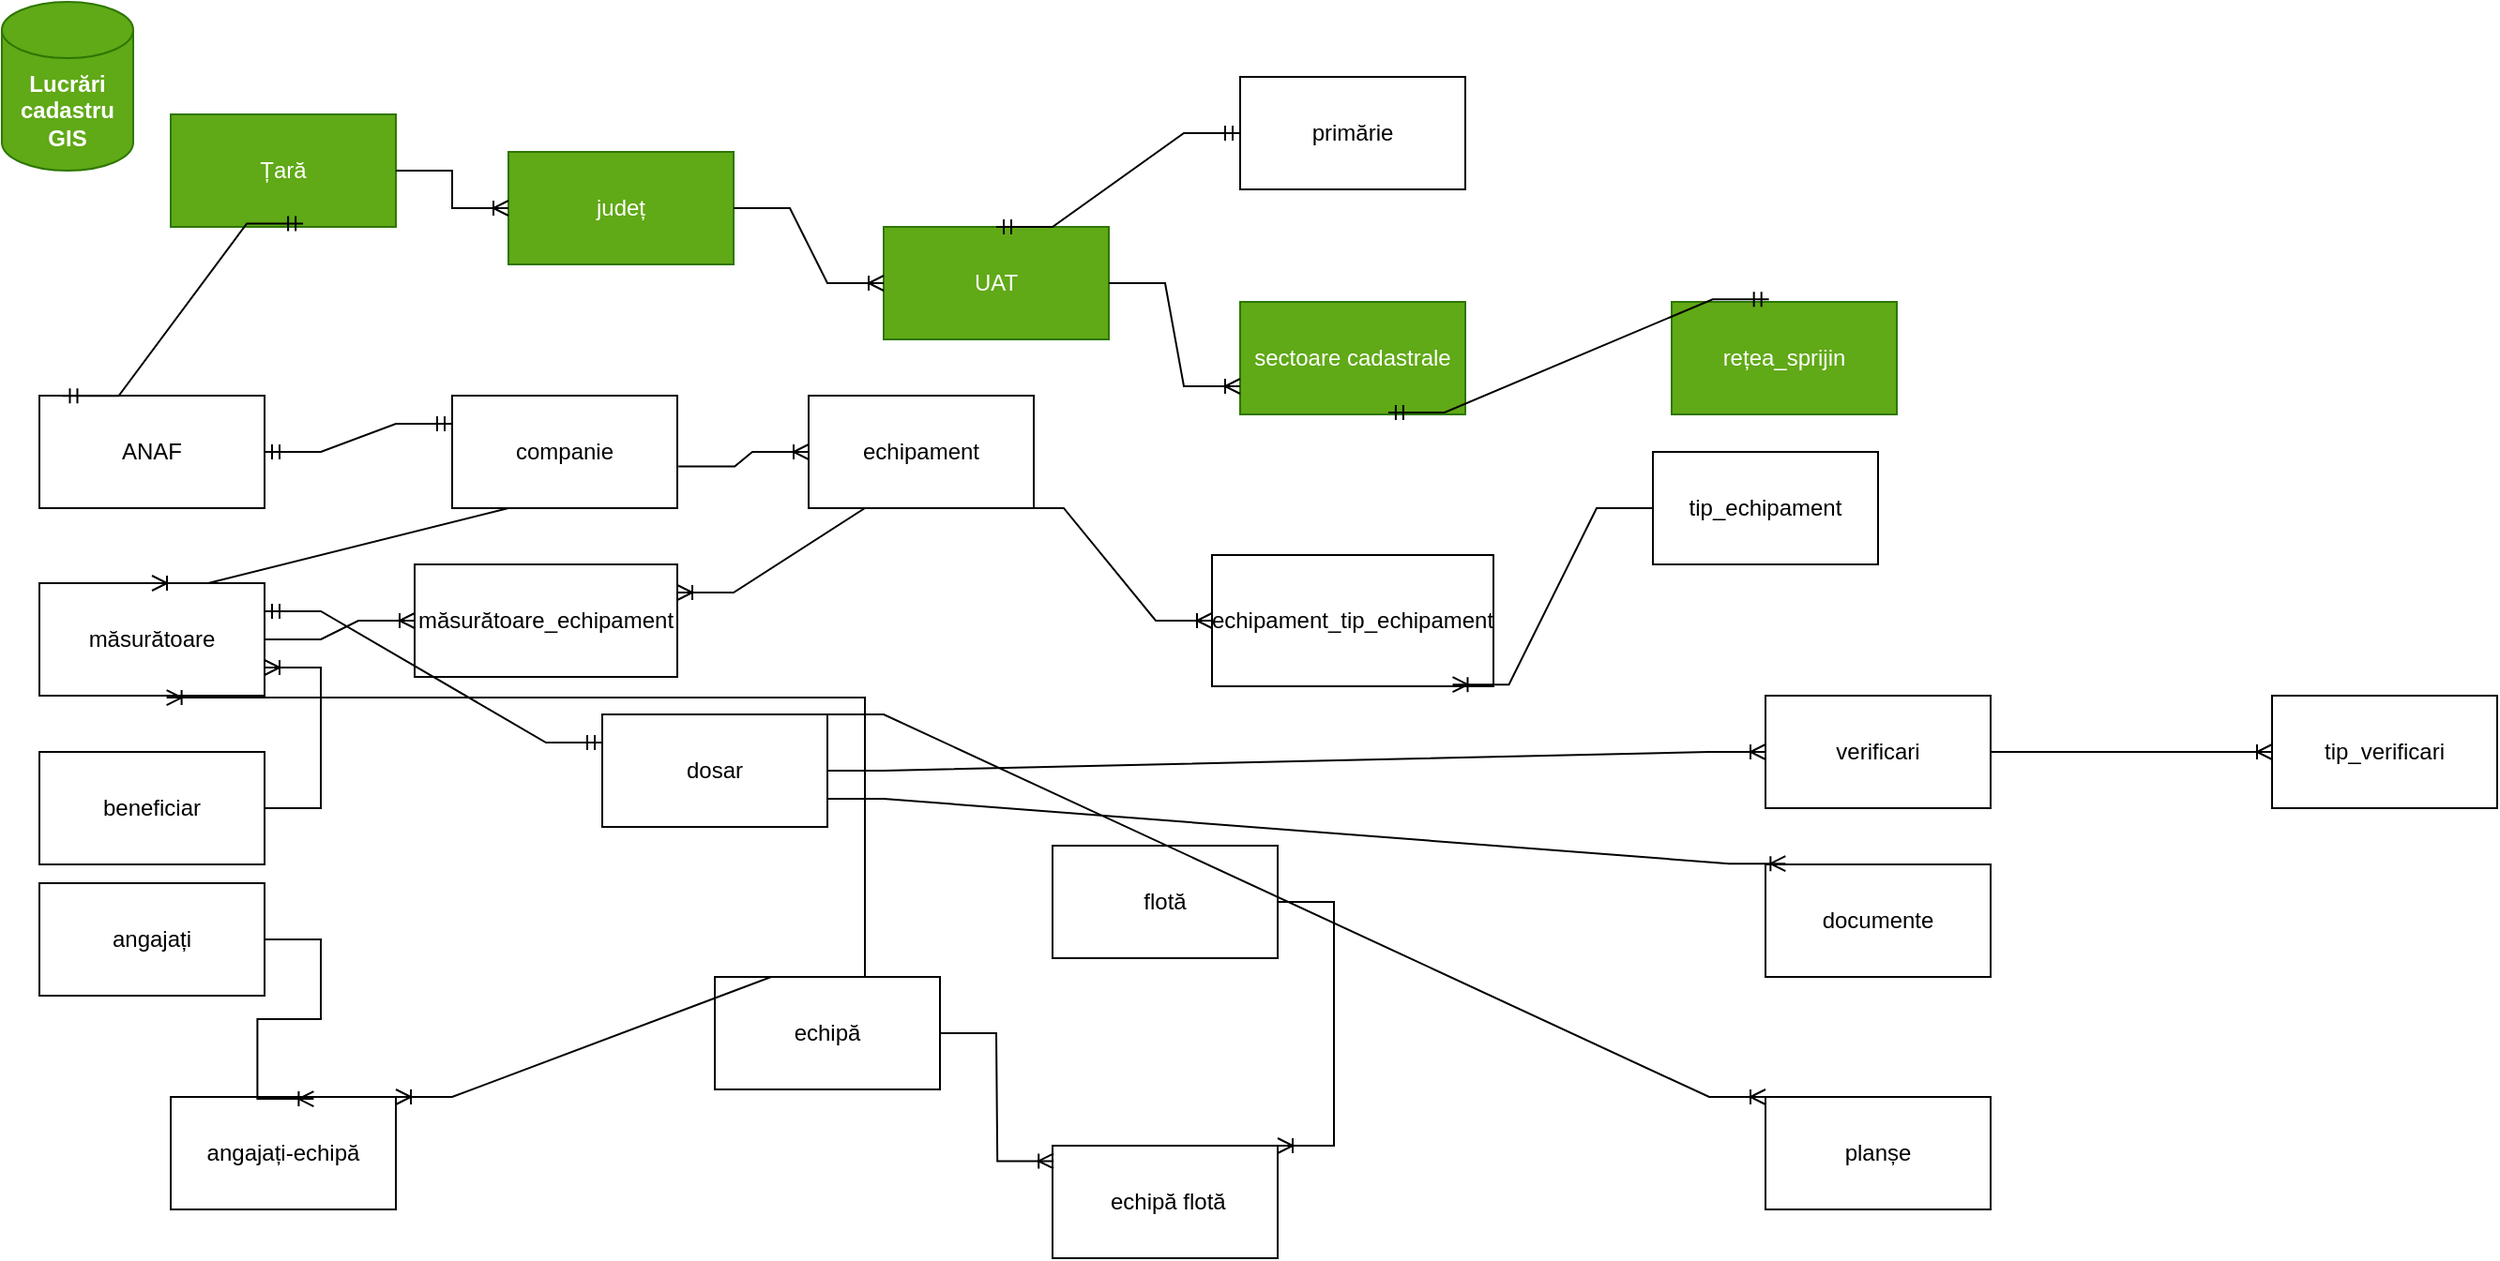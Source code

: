 <mxfile version="22.0.8" type="github">
  <diagram name="Page-1" id="tjwdPLp6t1Dsfv98y4IZ">
    <mxGraphModel dx="1423" dy="810" grid="1" gridSize="10" guides="1" tooltips="1" connect="1" arrows="1" fold="1" page="1" pageScale="1" pageWidth="827" pageHeight="1169" math="0" shadow="0">
      <root>
        <mxCell id="0" />
        <mxCell id="1" parent="0" />
        <mxCell id="KZAlk6k62KBCXiZ2f6KJ-1" value="&lt;b&gt;Lucrări cadastru&lt;br&gt;GIS&lt;br&gt;&lt;/b&gt;" style="shape=cylinder3;whiteSpace=wrap;html=1;boundedLbl=1;backgroundOutline=1;size=15;fillColor=#60a917;strokeColor=#2D7600;fontColor=#ffffff;" vertex="1" parent="1">
          <mxGeometry width="70" height="90" as="geometry" />
        </mxCell>
        <mxCell id="KZAlk6k62KBCXiZ2f6KJ-2" value="sectoare cadastrale" style="rounded=0;whiteSpace=wrap;html=1;fontColor=#FFFFFF;labelBackgroundColor=none;labelBorderColor=none;fillColor=#60a917;strokeColor=#2D7600;" vertex="1" parent="1">
          <mxGeometry x="660" y="160" width="120" height="60" as="geometry" />
        </mxCell>
        <mxCell id="KZAlk6k62KBCXiZ2f6KJ-3" value="rețea_sprijin&lt;br&gt;" style="rounded=0;whiteSpace=wrap;html=1;fillColor=#60a917;fontColor=#ffffff;strokeColor=#2D7600;" vertex="1" parent="1">
          <mxGeometry x="890" y="160" width="120" height="60" as="geometry" />
        </mxCell>
        <mxCell id="KZAlk6k62KBCXiZ2f6KJ-4" value="echipă" style="rounded=0;whiteSpace=wrap;html=1;" vertex="1" parent="1">
          <mxGeometry x="380" y="520" width="120" height="60" as="geometry" />
        </mxCell>
        <mxCell id="KZAlk6k62KBCXiZ2f6KJ-5" value="angajați" style="rounded=0;whiteSpace=wrap;html=1;" vertex="1" parent="1">
          <mxGeometry x="20" y="470" width="120" height="60" as="geometry" />
        </mxCell>
        <mxCell id="KZAlk6k62KBCXiZ2f6KJ-6" value="echipament" style="rounded=0;whiteSpace=wrap;html=1;" vertex="1" parent="1">
          <mxGeometry x="430" y="210" width="120" height="60" as="geometry" />
        </mxCell>
        <mxCell id="KZAlk6k62KBCXiZ2f6KJ-8" value="flotă" style="rounded=0;whiteSpace=wrap;html=1;" vertex="1" parent="1">
          <mxGeometry x="560" y="450" width="120" height="60" as="geometry" />
        </mxCell>
        <mxCell id="KZAlk6k62KBCXiZ2f6KJ-9" value="documente" style="rounded=0;whiteSpace=wrap;html=1;" vertex="1" parent="1">
          <mxGeometry x="940" y="460" width="120" height="60" as="geometry" />
        </mxCell>
        <mxCell id="KZAlk6k62KBCXiZ2f6KJ-10" value="măsurătoare" style="rounded=0;whiteSpace=wrap;html=1;" vertex="1" parent="1">
          <mxGeometry x="20" y="310" width="120" height="60" as="geometry" />
        </mxCell>
        <mxCell id="KZAlk6k62KBCXiZ2f6KJ-11" value="primărie" style="rounded=0;whiteSpace=wrap;html=1;" vertex="1" parent="1">
          <mxGeometry x="660" y="40" width="120" height="60" as="geometry" />
        </mxCell>
        <mxCell id="KZAlk6k62KBCXiZ2f6KJ-12" value="beneficiar" style="rounded=0;whiteSpace=wrap;html=1;" vertex="1" parent="1">
          <mxGeometry x="20" y="400" width="120" height="60" as="geometry" />
        </mxCell>
        <mxCell id="KZAlk6k62KBCXiZ2f6KJ-14" value="dosar" style="rounded=0;whiteSpace=wrap;html=1;" vertex="1" parent="1">
          <mxGeometry x="320" y="380" width="120" height="60" as="geometry" />
        </mxCell>
        <mxCell id="KZAlk6k62KBCXiZ2f6KJ-16" value="planșe" style="rounded=0;whiteSpace=wrap;html=1;" vertex="1" parent="1">
          <mxGeometry x="940" y="584" width="120" height="60" as="geometry" />
        </mxCell>
        <mxCell id="KZAlk6k62KBCXiZ2f6KJ-20" value="UAT" style="rounded=0;whiteSpace=wrap;html=1;fillColor=#60a917;fontColor=#ffffff;strokeColor=#2D7600;" vertex="1" parent="1">
          <mxGeometry x="470" y="120" width="120" height="60" as="geometry" />
        </mxCell>
        <mxCell id="KZAlk6k62KBCXiZ2f6KJ-21" value="" style="edgeStyle=entityRelationEdgeStyle;fontSize=12;html=1;endArrow=ERoneToMany;rounded=0;exitX=1;exitY=0.5;exitDx=0;exitDy=0;entryX=0;entryY=0.75;entryDx=0;entryDy=0;" edge="1" parent="1" source="KZAlk6k62KBCXiZ2f6KJ-20" target="KZAlk6k62KBCXiZ2f6KJ-2">
          <mxGeometry width="100" height="100" relative="1" as="geometry">
            <mxPoint x="230" y="140" as="sourcePoint" />
            <mxPoint x="330" y="40" as="targetPoint" />
          </mxGeometry>
        </mxCell>
        <mxCell id="KZAlk6k62KBCXiZ2f6KJ-22" value="județ" style="rounded=0;whiteSpace=wrap;html=1;fillColor=#60a917;fontColor=#ffffff;strokeColor=#2D7600;" vertex="1" parent="1">
          <mxGeometry x="270" y="80" width="120" height="60" as="geometry" />
        </mxCell>
        <mxCell id="KZAlk6k62KBCXiZ2f6KJ-23" value="" style="edgeStyle=entityRelationEdgeStyle;fontSize=12;html=1;endArrow=ERoneToMany;rounded=0;exitX=1;exitY=0.5;exitDx=0;exitDy=0;entryX=0;entryY=0.5;entryDx=0;entryDy=0;" edge="1" parent="1" source="KZAlk6k62KBCXiZ2f6KJ-22" target="KZAlk6k62KBCXiZ2f6KJ-20">
          <mxGeometry width="100" height="100" relative="1" as="geometry">
            <mxPoint x="360" y="240" as="sourcePoint" />
            <mxPoint x="300" y="190" as="targetPoint" />
          </mxGeometry>
        </mxCell>
        <mxCell id="KZAlk6k62KBCXiZ2f6KJ-25" value="Țară" style="rounded=0;whiteSpace=wrap;html=1;fillColor=#60a917;fontColor=#ffffff;strokeColor=#2D7600;" vertex="1" parent="1">
          <mxGeometry x="90" y="60" width="120" height="60" as="geometry" />
        </mxCell>
        <mxCell id="KZAlk6k62KBCXiZ2f6KJ-26" value="" style="edgeStyle=entityRelationEdgeStyle;fontSize=12;html=1;endArrow=ERoneToMany;rounded=0;exitX=1;exitY=0.5;exitDx=0;exitDy=0;entryX=0;entryY=0.5;entryDx=0;entryDy=0;" edge="1" parent="1" source="KZAlk6k62KBCXiZ2f6KJ-25" target="KZAlk6k62KBCXiZ2f6KJ-22">
          <mxGeometry width="100" height="100" relative="1" as="geometry">
            <mxPoint x="280" y="300" as="sourcePoint" />
            <mxPoint x="380" y="200" as="targetPoint" />
          </mxGeometry>
        </mxCell>
        <mxCell id="KZAlk6k62KBCXiZ2f6KJ-27" value="companie" style="rounded=0;whiteSpace=wrap;html=1;" vertex="1" parent="1">
          <mxGeometry x="240" y="210" width="120" height="60" as="geometry" />
        </mxCell>
        <mxCell id="KZAlk6k62KBCXiZ2f6KJ-29" value="ANAF" style="rounded=0;whiteSpace=wrap;html=1;" vertex="1" parent="1">
          <mxGeometry x="20" y="210" width="120" height="60" as="geometry" />
        </mxCell>
        <mxCell id="KZAlk6k62KBCXiZ2f6KJ-31" value="" style="edgeStyle=entityRelationEdgeStyle;fontSize=12;html=1;endArrow=ERmandOne;startArrow=ERmandOne;rounded=0;exitX=1;exitY=0.5;exitDx=0;exitDy=0;entryX=0;entryY=0.25;entryDx=0;entryDy=0;" edge="1" parent="1" source="KZAlk6k62KBCXiZ2f6KJ-29" target="KZAlk6k62KBCXiZ2f6KJ-27">
          <mxGeometry width="100" height="100" relative="1" as="geometry">
            <mxPoint x="170" y="340" as="sourcePoint" />
            <mxPoint x="270" y="240" as="targetPoint" />
          </mxGeometry>
        </mxCell>
        <mxCell id="KZAlk6k62KBCXiZ2f6KJ-32" value="" style="edgeStyle=entityRelationEdgeStyle;fontSize=12;html=1;endArrow=ERmandOne;startArrow=ERmandOne;rounded=0;entryX=0.588;entryY=0.97;entryDx=0;entryDy=0;entryPerimeter=0;exitX=0.102;exitY=0.003;exitDx=0;exitDy=0;exitPerimeter=0;" edge="1" parent="1" source="KZAlk6k62KBCXiZ2f6KJ-29" target="KZAlk6k62KBCXiZ2f6KJ-25">
          <mxGeometry width="100" height="100" relative="1" as="geometry">
            <mxPoint x="60" y="240" as="sourcePoint" />
            <mxPoint x="160" y="140" as="targetPoint" />
          </mxGeometry>
        </mxCell>
        <mxCell id="KZAlk6k62KBCXiZ2f6KJ-33" value="" style="edgeStyle=entityRelationEdgeStyle;fontSize=12;html=1;endArrow=ERoneToMany;rounded=0;exitX=1.005;exitY=0.63;exitDx=0;exitDy=0;exitPerimeter=0;entryX=0;entryY=0.5;entryDx=0;entryDy=0;" edge="1" parent="1" source="KZAlk6k62KBCXiZ2f6KJ-27" target="KZAlk6k62KBCXiZ2f6KJ-6">
          <mxGeometry width="100" height="100" relative="1" as="geometry">
            <mxPoint x="370" y="280" as="sourcePoint" />
            <mxPoint x="470" y="180" as="targetPoint" />
          </mxGeometry>
        </mxCell>
        <mxCell id="KZAlk6k62KBCXiZ2f6KJ-34" value="" style="edgeStyle=entityRelationEdgeStyle;fontSize=12;html=1;endArrow=ERoneToMany;rounded=0;entryX=0.5;entryY=0;entryDx=0;entryDy=0;exitX=0.5;exitY=1;exitDx=0;exitDy=0;" edge="1" parent="1" source="KZAlk6k62KBCXiZ2f6KJ-27" target="KZAlk6k62KBCXiZ2f6KJ-10">
          <mxGeometry width="100" height="100" relative="1" as="geometry">
            <mxPoint x="364" y="400" as="sourcePoint" />
            <mxPoint x="464" y="300" as="targetPoint" />
          </mxGeometry>
        </mxCell>
        <mxCell id="KZAlk6k62KBCXiZ2f6KJ-35" value="măsurătoare_echipament" style="rounded=0;whiteSpace=wrap;html=1;" vertex="1" parent="1">
          <mxGeometry x="220" y="300" width="140" height="60" as="geometry" />
        </mxCell>
        <mxCell id="KZAlk6k62KBCXiZ2f6KJ-36" value="" style="edgeStyle=entityRelationEdgeStyle;fontSize=12;html=1;endArrow=ERoneToMany;rounded=0;exitX=1;exitY=0.5;exitDx=0;exitDy=0;entryX=0;entryY=0.5;entryDx=0;entryDy=0;" edge="1" parent="1" source="KZAlk6k62KBCXiZ2f6KJ-10" target="KZAlk6k62KBCXiZ2f6KJ-35">
          <mxGeometry width="100" height="100" relative="1" as="geometry">
            <mxPoint x="110" y="450" as="sourcePoint" />
            <mxPoint x="210" y="350" as="targetPoint" />
          </mxGeometry>
        </mxCell>
        <mxCell id="KZAlk6k62KBCXiZ2f6KJ-38" value="" style="edgeStyle=entityRelationEdgeStyle;fontSize=12;html=1;endArrow=ERoneToMany;rounded=0;exitX=0.5;exitY=1;exitDx=0;exitDy=0;entryX=1;entryY=0.25;entryDx=0;entryDy=0;" edge="1" parent="1" source="KZAlk6k62KBCXiZ2f6KJ-6" target="KZAlk6k62KBCXiZ2f6KJ-35">
          <mxGeometry width="100" height="100" relative="1" as="geometry">
            <mxPoint x="410" y="380" as="sourcePoint" />
            <mxPoint x="360" y="350" as="targetPoint" />
          </mxGeometry>
        </mxCell>
        <mxCell id="KZAlk6k62KBCXiZ2f6KJ-39" value="angajați-echipă" style="rounded=0;whiteSpace=wrap;html=1;" vertex="1" parent="1">
          <mxGeometry x="90" y="584" width="120" height="60" as="geometry" />
        </mxCell>
        <mxCell id="KZAlk6k62KBCXiZ2f6KJ-40" value="" style="edgeStyle=entityRelationEdgeStyle;fontSize=12;html=1;endArrow=ERoneToMany;rounded=0;exitX=1;exitY=0.5;exitDx=0;exitDy=0;entryX=0.635;entryY=0.017;entryDx=0;entryDy=0;entryPerimeter=0;" edge="1" parent="1" source="KZAlk6k62KBCXiZ2f6KJ-5" target="KZAlk6k62KBCXiZ2f6KJ-39">
          <mxGeometry width="100" height="100" relative="1" as="geometry">
            <mxPoint x="170" y="500" as="sourcePoint" />
            <mxPoint x="270" y="400" as="targetPoint" />
          </mxGeometry>
        </mxCell>
        <mxCell id="KZAlk6k62KBCXiZ2f6KJ-42" value="" style="edgeStyle=entityRelationEdgeStyle;fontSize=12;html=1;endArrow=ERoneToMany;rounded=0;exitX=0.5;exitY=0;exitDx=0;exitDy=0;entryX=1;entryY=0;entryDx=0;entryDy=0;" edge="1" parent="1" source="KZAlk6k62KBCXiZ2f6KJ-4" target="KZAlk6k62KBCXiZ2f6KJ-39">
          <mxGeometry width="100" height="100" relative="1" as="geometry">
            <mxPoint x="210" y="510" as="sourcePoint" />
            <mxPoint x="310" y="410" as="targetPoint" />
          </mxGeometry>
        </mxCell>
        <mxCell id="KZAlk6k62KBCXiZ2f6KJ-43" value="" style="edgeStyle=entityRelationEdgeStyle;fontSize=12;html=1;endArrow=ERoneToMany;rounded=0;entryX=0.565;entryY=1.017;entryDx=0;entryDy=0;entryPerimeter=0;" edge="1" parent="1" target="KZAlk6k62KBCXiZ2f6KJ-10">
          <mxGeometry width="100" height="100" relative="1" as="geometry">
            <mxPoint x="430" y="520" as="sourcePoint" />
            <mxPoint x="159.44" y="370.0" as="targetPoint" />
            <Array as="points">
              <mxPoint x="260" y="388.2" />
            </Array>
          </mxGeometry>
        </mxCell>
        <mxCell id="KZAlk6k62KBCXiZ2f6KJ-44" value="&amp;nbsp;echipă flotă" style="rounded=0;whiteSpace=wrap;html=1;" vertex="1" parent="1">
          <mxGeometry x="560" y="610" width="120" height="60" as="geometry" />
        </mxCell>
        <mxCell id="KZAlk6k62KBCXiZ2f6KJ-45" value="" style="edgeStyle=entityRelationEdgeStyle;fontSize=12;html=1;endArrow=ERoneToMany;rounded=0;exitX=1;exitY=0.5;exitDx=0;exitDy=0;entryX=0.005;entryY=0.137;entryDx=0;entryDy=0;entryPerimeter=0;" edge="1" parent="1" source="KZAlk6k62KBCXiZ2f6KJ-4" target="KZAlk6k62KBCXiZ2f6KJ-44">
          <mxGeometry width="100" height="100" relative="1" as="geometry">
            <mxPoint x="530" y="560" as="sourcePoint" />
            <mxPoint x="630" y="460" as="targetPoint" />
          </mxGeometry>
        </mxCell>
        <mxCell id="KZAlk6k62KBCXiZ2f6KJ-46" value="" style="edgeStyle=entityRelationEdgeStyle;fontSize=12;html=1;endArrow=ERoneToMany;rounded=0;entryX=1;entryY=0;entryDx=0;entryDy=0;exitX=1;exitY=0.5;exitDx=0;exitDy=0;" edge="1" parent="1" source="KZAlk6k62KBCXiZ2f6KJ-8" target="KZAlk6k62KBCXiZ2f6KJ-44">
          <mxGeometry width="100" height="100" relative="1" as="geometry">
            <mxPoint x="690" y="585" as="sourcePoint" />
            <mxPoint x="790" y="485" as="targetPoint" />
            <Array as="points">
              <mxPoint x="740" y="610" />
            </Array>
          </mxGeometry>
        </mxCell>
        <mxCell id="KZAlk6k62KBCXiZ2f6KJ-47" value="" style="edgeStyle=entityRelationEdgeStyle;fontSize=12;html=1;endArrow=ERmandOne;startArrow=ERmandOne;rounded=0;entryX=0.658;entryY=0.983;entryDx=0;entryDy=0;entryPerimeter=0;exitX=0.432;exitY=-0.023;exitDx=0;exitDy=0;exitPerimeter=0;" edge="1" parent="1" source="KZAlk6k62KBCXiZ2f6KJ-3" target="KZAlk6k62KBCXiZ2f6KJ-2">
          <mxGeometry width="100" height="100" relative="1" as="geometry">
            <mxPoint x="700" y="400" as="sourcePoint" />
            <mxPoint x="800" y="300" as="targetPoint" />
          </mxGeometry>
        </mxCell>
        <mxCell id="KZAlk6k62KBCXiZ2f6KJ-48" value="" style="edgeStyle=entityRelationEdgeStyle;fontSize=12;html=1;endArrow=ERmandOne;startArrow=ERmandOne;rounded=0;entryX=0;entryY=0.5;entryDx=0;entryDy=0;exitX=0.5;exitY=0;exitDx=0;exitDy=0;" edge="1" parent="1" source="KZAlk6k62KBCXiZ2f6KJ-20" target="KZAlk6k62KBCXiZ2f6KJ-11">
          <mxGeometry width="100" height="100" relative="1" as="geometry">
            <mxPoint x="530" y="140" as="sourcePoint" />
            <mxPoint x="630" y="40" as="targetPoint" />
          </mxGeometry>
        </mxCell>
        <mxCell id="KZAlk6k62KBCXiZ2f6KJ-50" value="" style="edgeStyle=entityRelationEdgeStyle;fontSize=12;html=1;endArrow=ERoneToMany;rounded=0;exitX=1;exitY=0.5;exitDx=0;exitDy=0;entryX=1;entryY=0.75;entryDx=0;entryDy=0;" edge="1" parent="1" source="KZAlk6k62KBCXiZ2f6KJ-12" target="KZAlk6k62KBCXiZ2f6KJ-10">
          <mxGeometry width="100" height="100" relative="1" as="geometry">
            <mxPoint x="140.0" y="460" as="sourcePoint" />
            <mxPoint x="270" y="390" as="targetPoint" />
          </mxGeometry>
        </mxCell>
        <mxCell id="KZAlk6k62KBCXiZ2f6KJ-51" value="tip_echipament&lt;br&gt;" style="rounded=0;whiteSpace=wrap;html=1;" vertex="1" parent="1">
          <mxGeometry x="880" y="240" width="120" height="60" as="geometry" />
        </mxCell>
        <mxCell id="KZAlk6k62KBCXiZ2f6KJ-52" value="echipament_tip_echipament" style="rounded=0;whiteSpace=wrap;html=1;" vertex="1" parent="1">
          <mxGeometry x="645" y="295" width="150" height="70" as="geometry" />
        </mxCell>
        <mxCell id="KZAlk6k62KBCXiZ2f6KJ-53" value="" style="edgeStyle=entityRelationEdgeStyle;fontSize=12;html=1;endArrow=ERoneToMany;rounded=0;entryX=0;entryY=0.5;entryDx=0;entryDy=0;exitX=0.883;exitY=0.999;exitDx=0;exitDy=0;exitPerimeter=0;" edge="1" parent="1" source="KZAlk6k62KBCXiZ2f6KJ-6" target="KZAlk6k62KBCXiZ2f6KJ-52">
          <mxGeometry width="100" height="100" relative="1" as="geometry">
            <mxPoint x="520" y="340" as="sourcePoint" />
            <mxPoint x="620" y="240" as="targetPoint" />
          </mxGeometry>
        </mxCell>
        <mxCell id="KZAlk6k62KBCXiZ2f6KJ-54" value="" style="edgeStyle=entityRelationEdgeStyle;fontSize=12;html=1;endArrow=ERoneToMany;rounded=0;entryX=0.855;entryY=0.987;entryDx=0;entryDy=0;entryPerimeter=0;exitX=0;exitY=0.5;exitDx=0;exitDy=0;" edge="1" parent="1" source="KZAlk6k62KBCXiZ2f6KJ-51" target="KZAlk6k62KBCXiZ2f6KJ-52">
          <mxGeometry width="100" height="100" relative="1" as="geometry">
            <mxPoint x="910" y="320" as="sourcePoint" />
            <mxPoint x="910" y="330" as="targetPoint" />
          </mxGeometry>
        </mxCell>
        <mxCell id="KZAlk6k62KBCXiZ2f6KJ-55" value="tip_verificari" style="rounded=0;whiteSpace=wrap;html=1;" vertex="1" parent="1">
          <mxGeometry x="1210" y="370" width="120" height="60" as="geometry" />
        </mxCell>
        <mxCell id="KZAlk6k62KBCXiZ2f6KJ-56" value="verificari" style="rounded=0;whiteSpace=wrap;html=1;" vertex="1" parent="1">
          <mxGeometry x="940" y="370" width="120" height="60" as="geometry" />
        </mxCell>
        <mxCell id="KZAlk6k62KBCXiZ2f6KJ-57" value="" style="edgeStyle=entityRelationEdgeStyle;fontSize=12;html=1;endArrow=ERoneToMany;rounded=0;entryX=0;entryY=0.5;entryDx=0;entryDy=0;exitX=1;exitY=0.5;exitDx=0;exitDy=0;" edge="1" parent="1" source="KZAlk6k62KBCXiZ2f6KJ-56" target="KZAlk6k62KBCXiZ2f6KJ-55">
          <mxGeometry width="100" height="100" relative="1" as="geometry">
            <mxPoint x="1070" y="570" as="sourcePoint" />
            <mxPoint x="1170" y="470" as="targetPoint" />
          </mxGeometry>
        </mxCell>
        <mxCell id="KZAlk6k62KBCXiZ2f6KJ-58" value="" style="edgeStyle=entityRelationEdgeStyle;fontSize=12;html=1;endArrow=ERoneToMany;rounded=0;exitX=1;exitY=0.5;exitDx=0;exitDy=0;entryX=0;entryY=0.5;entryDx=0;entryDy=0;" edge="1" parent="1" source="KZAlk6k62KBCXiZ2f6KJ-14" target="KZAlk6k62KBCXiZ2f6KJ-56">
          <mxGeometry width="100" height="100" relative="1" as="geometry">
            <mxPoint x="460" y="460" as="sourcePoint" />
            <mxPoint x="930" y="400" as="targetPoint" />
            <Array as="points">
              <mxPoint x="520" y="340" />
            </Array>
          </mxGeometry>
        </mxCell>
        <mxCell id="KZAlk6k62KBCXiZ2f6KJ-60" value="" style="edgeStyle=entityRelationEdgeStyle;fontSize=12;html=1;endArrow=ERmandOne;startArrow=ERmandOne;rounded=0;exitX=1;exitY=0.25;exitDx=0;exitDy=0;entryX=0;entryY=0.25;entryDx=0;entryDy=0;" edge="1" parent="1" source="KZAlk6k62KBCXiZ2f6KJ-10" target="KZAlk6k62KBCXiZ2f6KJ-14">
          <mxGeometry width="100" height="100" relative="1" as="geometry">
            <mxPoint x="160" y="490" as="sourcePoint" />
            <mxPoint x="260" y="390" as="targetPoint" />
          </mxGeometry>
        </mxCell>
        <mxCell id="KZAlk6k62KBCXiZ2f6KJ-61" value="" style="edgeStyle=entityRelationEdgeStyle;fontSize=12;html=1;endArrow=ERoneToMany;rounded=0;exitX=1;exitY=0.75;exitDx=0;exitDy=0;entryX=0.089;entryY=-0.007;entryDx=0;entryDy=0;entryPerimeter=0;" edge="1" parent="1" source="KZAlk6k62KBCXiZ2f6KJ-14" target="KZAlk6k62KBCXiZ2f6KJ-9">
          <mxGeometry width="100" height="100" relative="1" as="geometry">
            <mxPoint x="500" y="520" as="sourcePoint" />
            <mxPoint x="600" y="420" as="targetPoint" />
          </mxGeometry>
        </mxCell>
        <mxCell id="KZAlk6k62KBCXiZ2f6KJ-62" value="" style="edgeStyle=entityRelationEdgeStyle;fontSize=12;html=1;endArrow=ERoneToMany;rounded=0;exitX=1;exitY=0;exitDx=0;exitDy=0;entryX=0;entryY=0;entryDx=0;entryDy=0;" edge="1" parent="1" source="KZAlk6k62KBCXiZ2f6KJ-14" target="KZAlk6k62KBCXiZ2f6KJ-16">
          <mxGeometry width="100" height="100" relative="1" as="geometry">
            <mxPoint x="500" y="520" as="sourcePoint" />
            <mxPoint x="600" y="420" as="targetPoint" />
          </mxGeometry>
        </mxCell>
      </root>
    </mxGraphModel>
  </diagram>
</mxfile>
